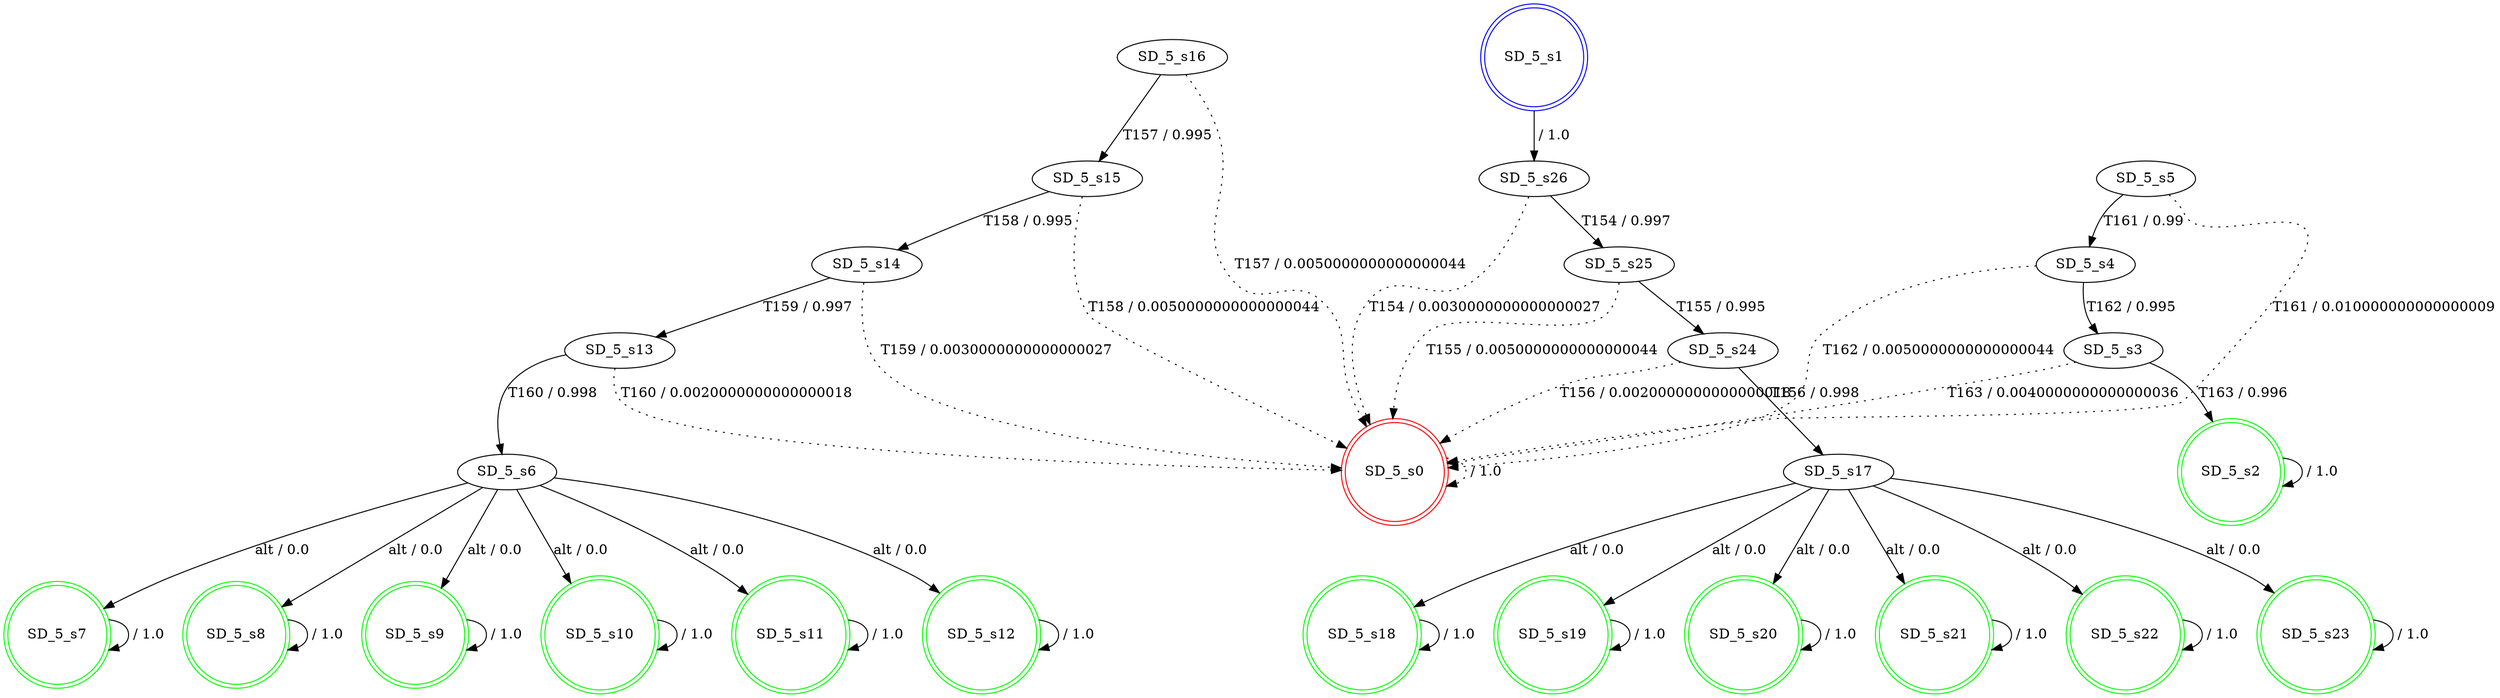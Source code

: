digraph graphname {
SD_5_s0 [label="SD_5_s0",color=red,shape=doublecircle ];
SD_5_s1 [label="SD_5_s1",color=blue,shape=doublecircle ];
SD_5_s2 [label="SD_5_s2",color=green,shape=doublecircle ];
SD_5_s3 [label="SD_5_s3" ];
SD_5_s4 [label="SD_5_s4" ];
SD_5_s5 [label="SD_5_s5" ];
SD_5_s6 [label="SD_5_s6" ];
SD_5_s7 [label="SD_5_s7",color=green,shape=doublecircle ];
SD_5_s8 [label="SD_5_s8",color=green,shape=doublecircle ];
SD_5_s9 [label="SD_5_s9",color=green,shape=doublecircle ];
SD_5_s10 [label="SD_5_s10",color=green,shape=doublecircle ];
SD_5_s11 [label="SD_5_s11",color=green,shape=doublecircle ];
SD_5_s12 [label="SD_5_s12",color=green,shape=doublecircle ];
SD_5_s13 [label="SD_5_s13" ];
SD_5_s14 [label="SD_5_s14" ];
SD_5_s15 [label="SD_5_s15" ];
SD_5_s16 [label="SD_5_s16" ];
SD_5_s17 [label="SD_5_s17" ];
SD_5_s18 [label="SD_5_s18",color=green,shape=doublecircle ];
SD_5_s19 [label="SD_5_s19",color=green,shape=doublecircle ];
SD_5_s20 [label="SD_5_s20",color=green,shape=doublecircle ];
SD_5_s21 [label="SD_5_s21",color=green,shape=doublecircle ];
SD_5_s22 [label="SD_5_s22",color=green,shape=doublecircle ];
SD_5_s23 [label="SD_5_s23",color=green,shape=doublecircle ];
SD_5_s24 [label="SD_5_s24" ];
SD_5_s25 [label="SD_5_s25" ];
SD_5_s26 [label="SD_5_s26" ];
SD_5_s0 -> SD_5_s0 [label=" / 1.0", style=dotted];
SD_5_s1 -> SD_5_s26 [label=" / 1.0"];
SD_5_s2 -> SD_5_s2 [label=" / 1.0"];
SD_5_s3 -> SD_5_s2 [label="T163 / 0.996"];
SD_5_s3 -> SD_5_s0 [label="T163 / 0.0040000000000000036", style=dotted];
SD_5_s4 -> SD_5_s3 [label="T162 / 0.995"];
SD_5_s4 -> SD_5_s0 [label="T162 / 0.0050000000000000044", style=dotted];
SD_5_s5 -> SD_5_s4 [label="T161 / 0.99"];
SD_5_s5 -> SD_5_s0 [label="T161 / 0.010000000000000009", style=dotted];
SD_5_s6 -> SD_5_s7 [label="alt / 0.0"];
SD_5_s6 -> SD_5_s8 [label="alt / 0.0"];
SD_5_s6 -> SD_5_s9 [label="alt / 0.0"];
SD_5_s6 -> SD_5_s10 [label="alt / 0.0"];
SD_5_s6 -> SD_5_s11 [label="alt / 0.0"];
SD_5_s6 -> SD_5_s12 [label="alt / 0.0"];
SD_5_s7 -> SD_5_s7 [label=" / 1.0"];
SD_5_s8 -> SD_5_s8 [label=" / 1.0"];
SD_5_s9 -> SD_5_s9 [label=" / 1.0"];
SD_5_s10 -> SD_5_s10 [label=" / 1.0"];
SD_5_s11 -> SD_5_s11 [label=" / 1.0"];
SD_5_s12 -> SD_5_s12 [label=" / 1.0"];
SD_5_s13 -> SD_5_s6 [label="T160 / 0.998"];
SD_5_s13 -> SD_5_s0 [label="T160 / 0.0020000000000000018", style=dotted];
SD_5_s14 -> SD_5_s13 [label="T159 / 0.997"];
SD_5_s14 -> SD_5_s0 [label="T159 / 0.0030000000000000027", style=dotted];
SD_5_s15 -> SD_5_s14 [label="T158 / 0.995"];
SD_5_s15 -> SD_5_s0 [label="T158 / 0.0050000000000000044", style=dotted];
SD_5_s16 -> SD_5_s15 [label="T157 / 0.995"];
SD_5_s16 -> SD_5_s0 [label="T157 / 0.0050000000000000044", style=dotted];
SD_5_s17 -> SD_5_s18 [label="alt / 0.0"];
SD_5_s17 -> SD_5_s19 [label="alt / 0.0"];
SD_5_s17 -> SD_5_s20 [label="alt / 0.0"];
SD_5_s17 -> SD_5_s21 [label="alt / 0.0"];
SD_5_s17 -> SD_5_s22 [label="alt / 0.0"];
SD_5_s17 -> SD_5_s23 [label="alt / 0.0"];
SD_5_s18 -> SD_5_s18 [label=" / 1.0"];
SD_5_s19 -> SD_5_s19 [label=" / 1.0"];
SD_5_s20 -> SD_5_s20 [label=" / 1.0"];
SD_5_s21 -> SD_5_s21 [label=" / 1.0"];
SD_5_s22 -> SD_5_s22 [label=" / 1.0"];
SD_5_s23 -> SD_5_s23 [label=" / 1.0"];
SD_5_s24 -> SD_5_s17 [label="T156 / 0.998"];
SD_5_s24 -> SD_5_s0 [label="T156 / 0.0020000000000000018", style=dotted];
SD_5_s25 -> SD_5_s24 [label="T155 / 0.995"];
SD_5_s25 -> SD_5_s0 [label="T155 / 0.0050000000000000044", style=dotted];
SD_5_s26 -> SD_5_s25 [label="T154 / 0.997"];
SD_5_s26 -> SD_5_s0 [label="T154 / 0.0030000000000000027", style=dotted];
}
